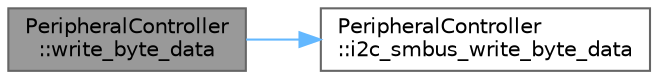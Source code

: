 digraph "PeripheralController::write_byte_data"
{
 // LATEX_PDF_SIZE
  bgcolor="transparent";
  edge [fontname=Helvetica,fontsize=10,labelfontname=Helvetica,labelfontsize=10];
  node [fontname=Helvetica,fontsize=10,shape=box,height=0.2,width=0.4];
  rankdir="LR";
  Node1 [id="Node000001",label="PeripheralController\l::write_byte_data",height=0.2,width=0.4,color="gray40", fillcolor="grey60", style="filled", fontcolor="black",tooltip="Writes a byte of data to a specific register."];
  Node1 -> Node2 [id="edge1_Node000001_Node000002",color="steelblue1",style="solid",tooltip=" "];
  Node2 [id="Node000002",label="PeripheralController\l::i2c_smbus_write_byte_data",height=0.2,width=0.4,color="grey40", fillcolor="white", style="filled",URL="$classPeripheralController.html#afdadc72629fcdcd55298e2d6925e1056",tooltip="Writes a byte of data to a specific register."];
}
